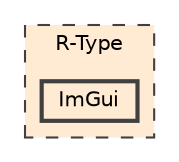digraph "R-Type/ImGui"
{
 // LATEX_PDF_SIZE
  bgcolor="transparent";
  edge [fontname=Helvetica,fontsize=10,labelfontname=Helvetica,labelfontsize=10];
  node [fontname=Helvetica,fontsize=10,shape=box,height=0.2,width=0.4];
  compound=true
  subgraph clusterdir_8f7e954352f7b5dc32847f303aad1678 {
    graph [ bgcolor="#ffead3", pencolor="grey25", label="R-Type", fontname=Helvetica,fontsize=10 style="filled,dashed", URL="dir_8f7e954352f7b5dc32847f303aad1678.html",tooltip=""]
  dir_849af604c4032f5dc9503dce6b65f135 [label="ImGui", fillcolor="#ffead3", color="grey25", style="filled,bold", URL="dir_849af604c4032f5dc9503dce6b65f135.html",tooltip=""];
  }
}

